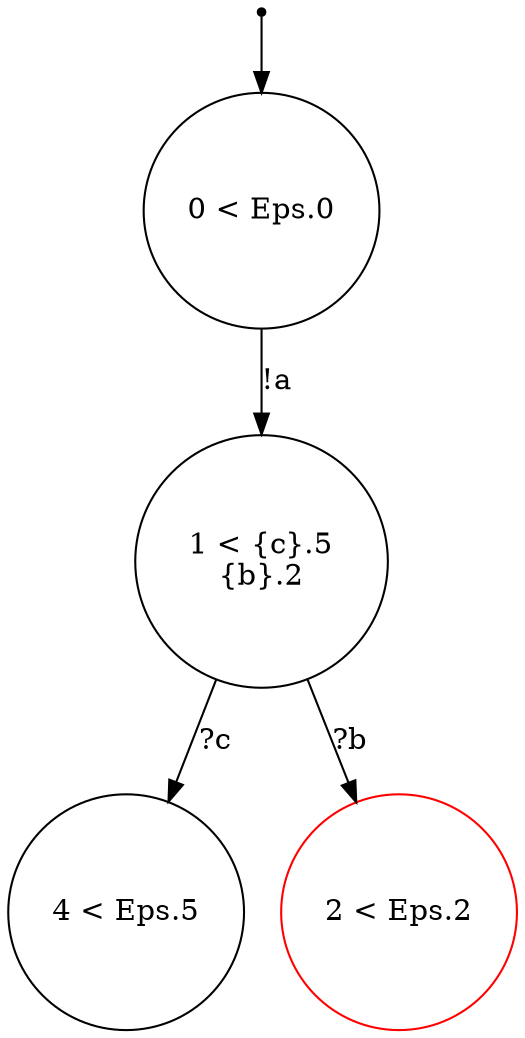 digraph {
 node [shape=point] ENTRY
 node [shape=circle]
4 [label="4 < Eps.5
"]
2 [label="2 < Eps.2
" color="red"]
1 [label="1 < {c}.5
{b}.2
"]
0 [label="0 < Eps.0
"]
ENTRY -> 0
1 -> 2 [label="?b"]
1 -> 4 [label="?c"]
0 -> 1 [label="!a"]

}